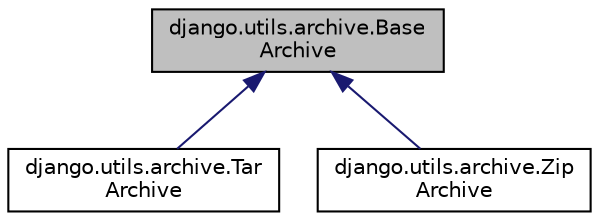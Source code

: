 digraph "django.utils.archive.BaseArchive"
{
 // LATEX_PDF_SIZE
  edge [fontname="Helvetica",fontsize="10",labelfontname="Helvetica",labelfontsize="10"];
  node [fontname="Helvetica",fontsize="10",shape=record];
  Node1 [label="django.utils.archive.Base\lArchive",height=0.2,width=0.4,color="black", fillcolor="grey75", style="filled", fontcolor="black",tooltip=" "];
  Node1 -> Node2 [dir="back",color="midnightblue",fontsize="10",style="solid"];
  Node2 [label="django.utils.archive.Tar\lArchive",height=0.2,width=0.4,color="black", fillcolor="white", style="filled",URL="$classdjango_1_1utils_1_1archive_1_1_tar_archive.html",tooltip=" "];
  Node1 -> Node3 [dir="back",color="midnightblue",fontsize="10",style="solid"];
  Node3 [label="django.utils.archive.Zip\lArchive",height=0.2,width=0.4,color="black", fillcolor="white", style="filled",URL="$classdjango_1_1utils_1_1archive_1_1_zip_archive.html",tooltip=" "];
}
